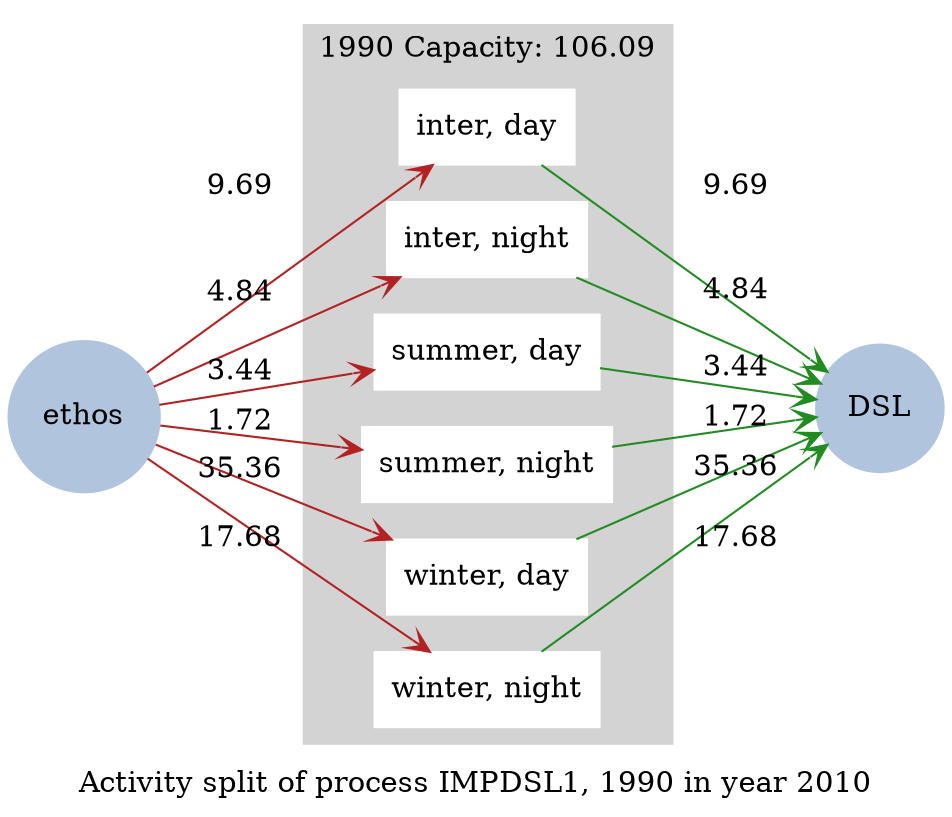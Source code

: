 strict digraph model {
	label = "Activity split of process IMPDSL1, 1990 in year 2010" ;

	compound    = "True" ;
	concentrate = "True";
	rankdir     = "LR" ;
	splines     = "False" ;

	node [ style="filled" ] ;
	edge [ arrowhead="vee" ] ;

	subgraph cluster_slices {
		label = "1990 Capacity: 106.09" ;

		color = "lightgrey" ;
		rank  = "same" ;
		style = "filled" ;

		node [ color="white", shape="box" ] ;

		"inter, day" ;
		"inter, night" ;
		"summer, day" ;
		"summer, night" ;
		"winter, day" ;
		"winter, night" ;
	}

	subgraph energy_carriers {
		node [
		  color     = "lightsteelblue",
		  fontcolor = "black",
		  shape     = "circle"
		] ;

		"DSL"   [ href="../commodities/rc_DSL_2010.svg" ] ;
		"ethos" [ href="../commodities/rc_ethos_2010.svg" ] ;
	}

	subgraph inputs {
		edge [ color="firebrick" ] ;

		"ethos" -> "inter, day"    [ label="9.69" ] ;
		"ethos" -> "inter, night"  [ label="4.84" ] ;
		"ethos" -> "summer, day"   [ label="3.44" ] ;
		"ethos" -> "summer, night" [ label="1.72" ] ;
		"ethos" -> "winter, day"   [ label="35.36" ] ;
		"ethos" -> "winter, night" [ label="17.68" ] ;
	}

	subgraph outputs {
		edge [ color="forestgreen" ] ;

		"inter, day"    -> "DSL" [ label="9.69" ] ;
		"inter, night"  -> "DSL" [ label="4.84" ] ;
		"summer, day"   -> "DSL" [ label="3.44" ] ;
		"summer, night" -> "DSL" [ label="1.72" ] ;
		"winter, day"   -> "DSL" [ label="35.36" ] ;
		"winter, night" -> "DSL" [ label="17.68" ] ;
	}
}
